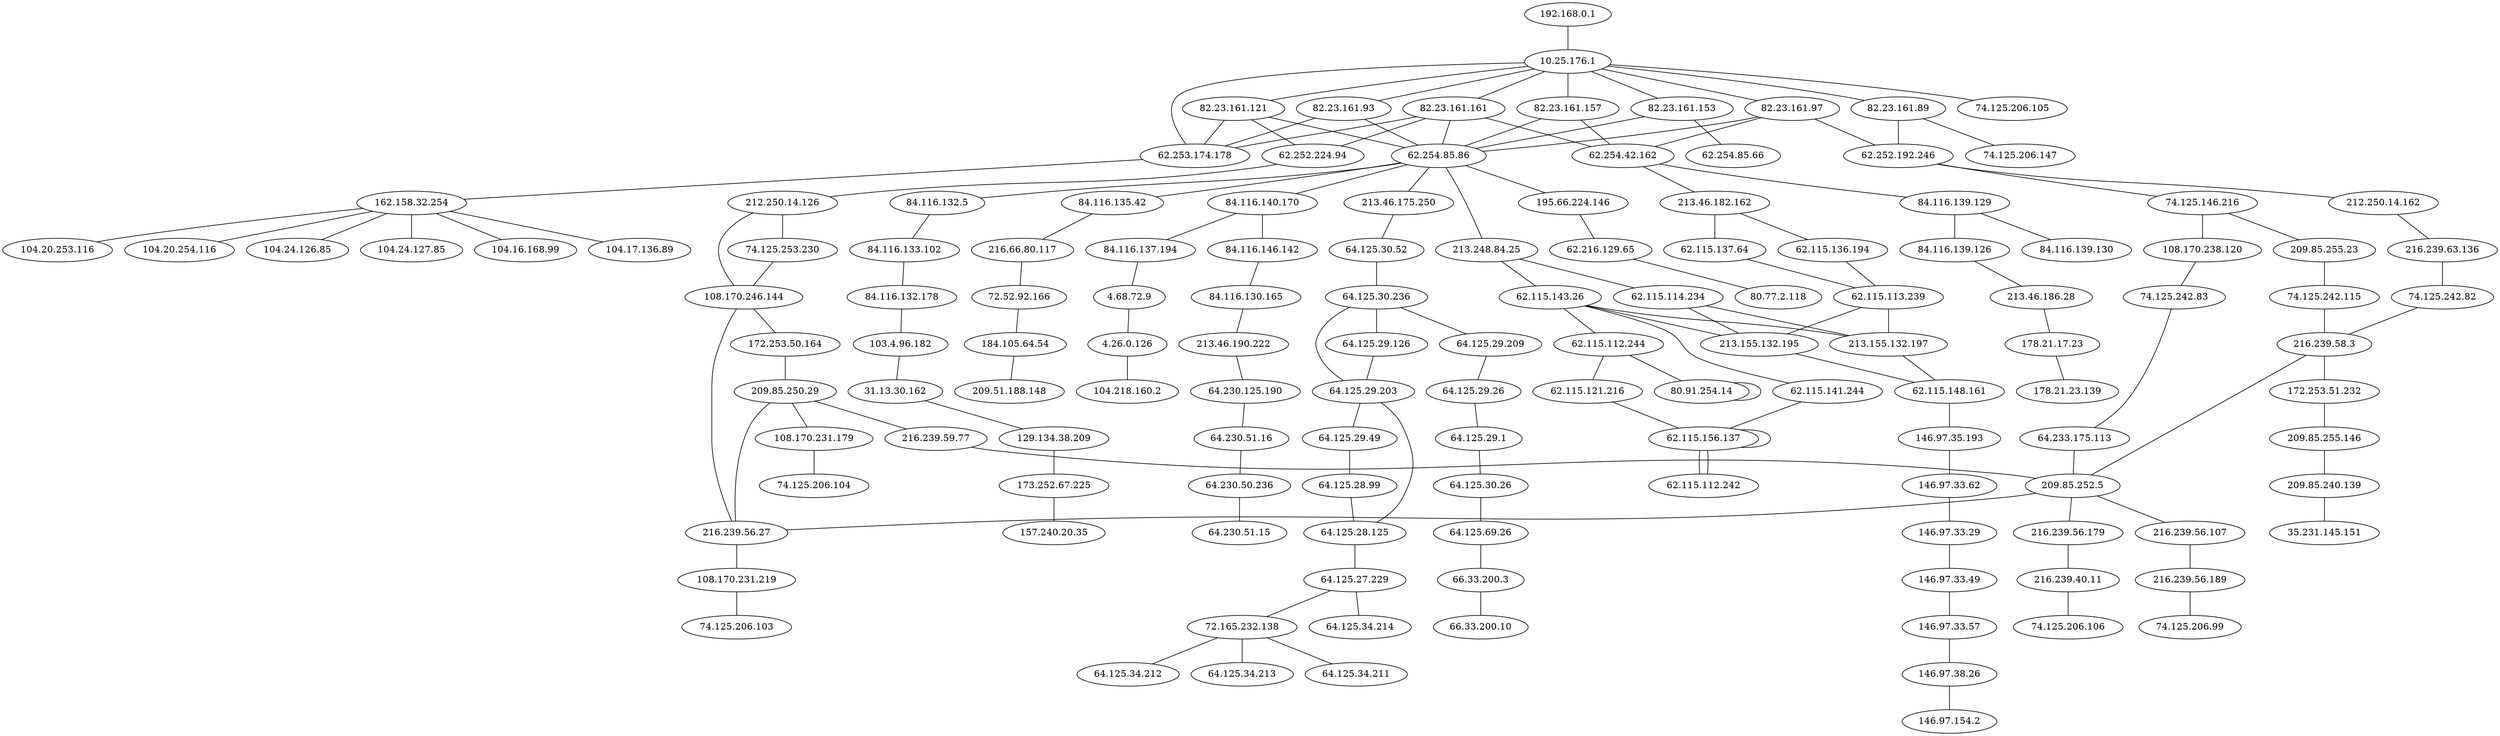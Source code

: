 graph routertopology {
"10.25.176.1" -- "62.253.174.178"
"10.25.176.1" -- "74.125.206.105"
"10.25.176.1" -- "82.23.161.121"
"10.25.176.1" -- "82.23.161.153"
"10.25.176.1" -- "82.23.161.157"
"10.25.176.1" -- "82.23.161.161"
"10.25.176.1" -- "82.23.161.89"
"10.25.176.1" -- "82.23.161.93"
"10.25.176.1" -- "82.23.161.97"
"103.4.96.182" -- "31.13.30.162"
"108.170.231.179" -- "74.125.206.104"
"108.170.231.219" -- "74.125.206.103"
"108.170.238.120" -- "74.125.242.83"
"108.170.246.144" -- "172.253.50.164"
"108.170.246.144" -- "216.239.56.27"
"129.134.38.209" -- "173.252.67.225"
"146.97.33.29" -- "146.97.33.49"
"146.97.33.49" -- "146.97.33.57"
"146.97.33.57" -- "146.97.38.26"
"146.97.33.62" -- "146.97.33.29"
"146.97.35.193" -- "146.97.33.62"
"146.97.38.26" -- "146.97.154.2"
"162.158.32.254" -- "104.16.168.99"
"162.158.32.254" -- "104.17.136.89"
"162.158.32.254" -- "104.20.253.116"
"162.158.32.254" -- "104.20.254.116"
"162.158.32.254" -- "104.24.126.85"
"162.158.32.254" -- "104.24.127.85"
"172.253.50.164" -- "209.85.250.29"
"172.253.51.232" -- "209.85.255.146"
"173.252.67.225" -- "157.240.20.35"
"178.21.17.23" -- "178.21.23.139"
"184.105.64.54" -- "209.51.188.148"
"192.168.0.1" -- "10.25.176.1"
"195.66.224.146" -- "62.216.129.65"
"209.85.240.139" -- "35.231.145.151"
"209.85.250.29" -- "108.170.231.179"
"209.85.250.29" -- "216.239.59.77"
"209.85.252.5" -- "216.239.56.107"
"209.85.252.5" -- "216.239.56.179"
"209.85.252.5" -- "216.239.56.27"
"209.85.255.146" -- "209.85.240.139"
"209.85.255.23" -- "74.125.242.115"
"212.250.14.126" -- "108.170.246.144"
"212.250.14.126" -- "74.125.253.230"
"212.250.14.162" -- "216.239.63.136"
"213.155.132.195" -- "62.115.148.161"
"213.155.132.197" -- "62.115.148.161"
"213.248.84.25" -- "62.115.114.234"
"213.248.84.25" -- "62.115.143.26"
"213.46.175.250" -- "64.125.30.52"
"213.46.182.162" -- "62.115.136.194"
"213.46.182.162" -- "62.115.137.64"
"213.46.186.28" -- "178.21.17.23"
"213.46.190.222" -- "64.230.125.190"
"216.239.40.11" -- "74.125.206.106"
"216.239.56.107" -- "216.239.56.189"
"216.239.56.179" -- "216.239.40.11"
"216.239.56.189" -- "74.125.206.99"
"216.239.56.27" -- "108.170.231.219"
"216.239.56.27" -- "209.85.250.29"
"216.239.58.3" -- "172.253.51.232"
"216.239.58.3" -- "209.85.252.5"
"216.239.59.77" -- "209.85.252.5"
"216.239.63.136" -- "74.125.242.82"
"216.66.80.117" -- "72.52.92.166"
"31.13.30.162" -- "129.134.38.209"
"4.26.0.126" -- "104.218.160.2"
"4.68.72.9" -- "4.26.0.126"
"62.115.112.242" -- "62.115.156.137"
"62.115.112.244" -- "62.115.121.216"
"62.115.112.244" -- "80.91.254.14"
"62.115.113.239" -- "213.155.132.195"
"62.115.113.239" -- "213.155.132.197"
"62.115.114.234" -- "213.155.132.195"
"62.115.114.234" -- "213.155.132.197"
"62.115.121.216" -- "62.115.156.137"
"62.115.136.194" -- "62.115.113.239"
"62.115.137.64" -- "62.115.113.239"
"62.115.141.244" -- "62.115.156.137"
"62.115.143.26" -- "213.155.132.195"
"62.115.143.26" -- "213.155.132.197"
"62.115.143.26" -- "62.115.112.244"
"62.115.143.26" -- "62.115.141.244"
"62.115.148.161" -- "146.97.35.193"
"62.115.156.137" -- "62.115.112.242"
"62.115.156.137" -- "62.115.156.137"
"62.216.129.65" -- "80.77.2.118"
"62.252.192.246" -- "212.250.14.162"
"62.252.192.246" -- "74.125.146.216"
"62.252.224.94" -- "212.250.14.126"
"62.253.174.178" -- "162.158.32.254"
"62.254.42.162" -- "213.46.182.162"
"62.254.42.162" -- "84.116.139.129"
"62.254.85.86" -- "195.66.224.146"
"62.254.85.86" -- "213.248.84.25"
"62.254.85.86" -- "213.46.175.250"
"62.254.85.86" -- "84.116.132.5"
"62.254.85.86" -- "84.116.135.42"
"62.254.85.86" -- "84.116.140.170"
"64.125.27.229" -- "64.125.34.214"
"64.125.27.229" -- "72.165.232.138"
"64.125.28.125" -- "64.125.27.229"
"64.125.28.99" -- "64.125.28.125"
"64.125.29.126" -- "64.125.29.203"
"64.125.29.1" -- "64.125.30.26"
"64.125.29.203" -- "64.125.28.125"
"64.125.29.203" -- "64.125.29.49"
"64.125.29.209" -- "64.125.29.26"
"64.125.29.26" -- "64.125.29.1"
"64.125.29.49" -- "64.125.28.99"
"64.125.30.236" -- "64.125.29.126"
"64.125.30.236" -- "64.125.29.203"
"64.125.30.236" -- "64.125.29.209"
"64.125.30.26" -- "64.125.69.26"
"64.125.30.52" -- "64.125.30.236"
"64.125.69.26" -- "66.33.200.3"
"64.230.125.190" -- "64.230.51.16"
"64.230.50.236" -- "64.230.51.15"
"64.230.51.16" -- "64.230.50.236"
"64.233.175.113" -- "209.85.252.5"
"66.33.200.3" -- "66.33.200.10"
"72.165.232.138" -- "64.125.34.211"
"72.165.232.138" -- "64.125.34.212"
"72.165.232.138" -- "64.125.34.213"
"72.52.92.166" -- "184.105.64.54"
"74.125.146.216" -- "108.170.238.120"
"74.125.146.216" -- "209.85.255.23"
"74.125.242.115" -- "216.239.58.3"
"74.125.242.82" -- "216.239.58.3"
"74.125.242.83" -- "64.233.175.113"
"74.125.253.230" -- "108.170.246.144"
"80.91.254.14" -- "80.91.254.14"
"82.23.161.121" -- "62.252.224.94"
"82.23.161.121" -- "62.253.174.178"
"82.23.161.121" -- "62.254.85.86"
"82.23.161.153" -- "62.254.85.66"
"82.23.161.153" -- "62.254.85.86"
"82.23.161.157" -- "62.254.42.162"
"82.23.161.157" -- "62.254.85.86"
"82.23.161.161" -- "62.252.224.94"
"82.23.161.161" -- "62.253.174.178"
"82.23.161.161" -- "62.254.42.162"
"82.23.161.161" -- "62.254.85.86"
"82.23.161.89" -- "62.252.192.246"
"82.23.161.89" -- "74.125.206.147"
"82.23.161.93" -- "62.253.174.178"
"82.23.161.93" -- "62.254.85.86"
"82.23.161.97" -- "62.252.192.246"
"82.23.161.97" -- "62.254.42.162"
"82.23.161.97" -- "62.254.85.86"
"84.116.130.165" -- "213.46.190.222"
"84.116.132.178" -- "103.4.96.182"
"84.116.132.5" -- "84.116.133.102"
"84.116.133.102" -- "84.116.132.178"
"84.116.135.42" -- "216.66.80.117"
"84.116.137.194" -- "4.68.72.9"
"84.116.139.126" -- "213.46.186.28"
"84.116.139.129" -- "84.116.139.126"
"84.116.139.129" -- "84.116.139.130"
"84.116.140.170" -- "84.116.137.194"
"84.116.140.170" -- "84.116.146.142"
"84.116.146.142" -- "84.116.130.165"
}
